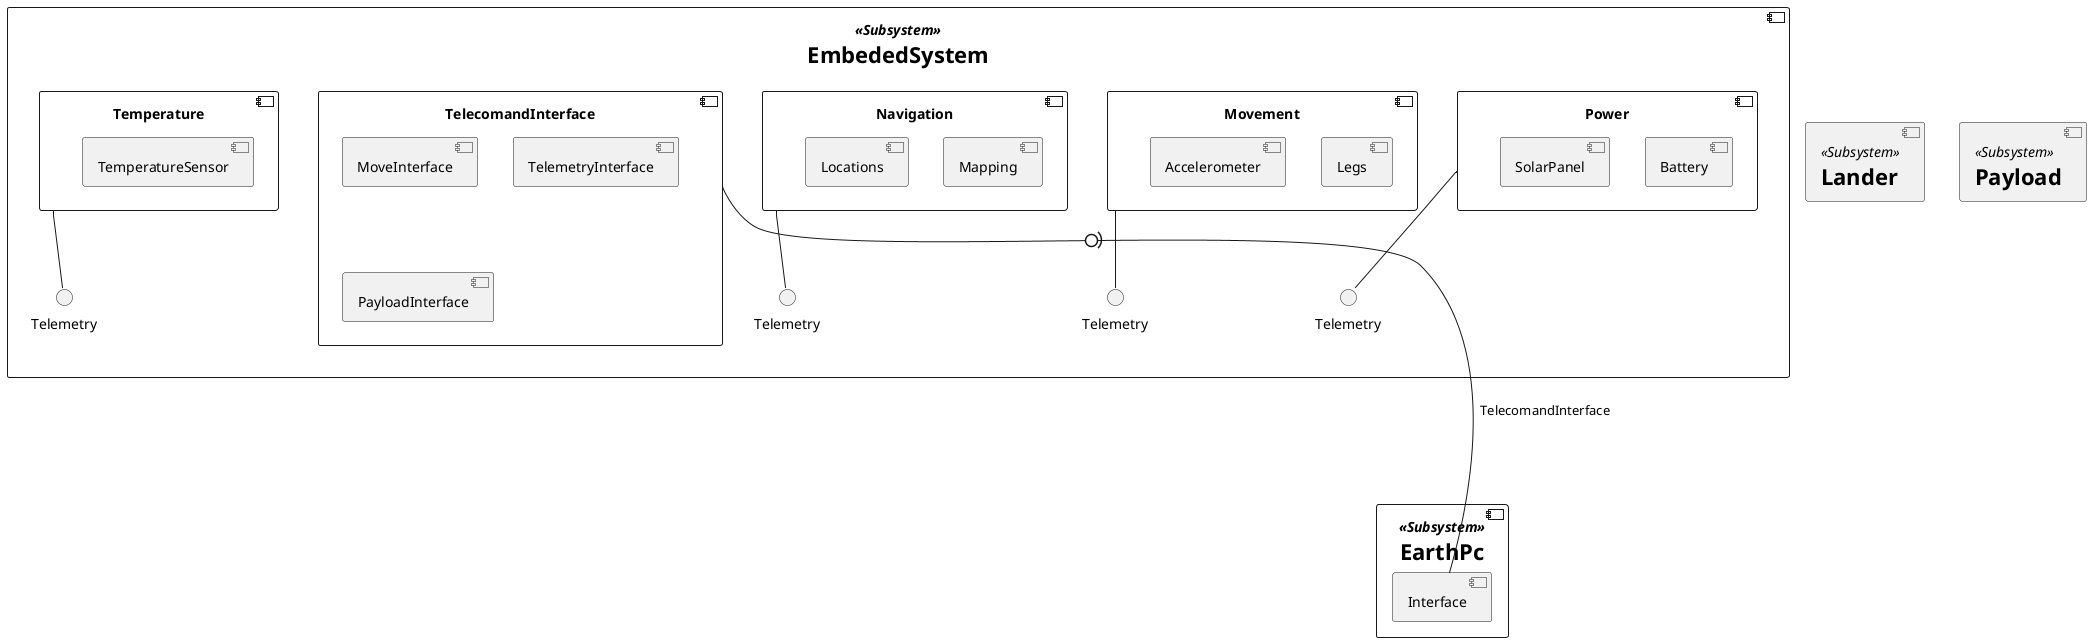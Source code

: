 @startuml "Component Diagram"

component "//<<Subsystem>>//\n=**EmbededSystem**" {
   component "Power" {
      [Battery]
      [SolarPanel]
   }
   component "Movement" {
      [Legs]
      [Accelerometer]
   }
   
   component "Navigation" {
      [Mapping]
      [Locations]
   }

   component "Temperature" {
      [TemperatureSensor]

   }

   component "TelecomandInterface" {
      [MoveInterface]
      [TelemetryInterface]
      [PayloadInterface]
   }

   () Telemetry
   () Telemetry1 as "Telemetry"
   () Telemetry2 as "Telemetry"
   () Telemetry3 as "Telemetry"

}

Component "//<<Subsystem>>//\n=**EarthPc**" {
   component "Interface"
}

Component Lander as "//<<Subsystem>>//\n=**Lander**" {
   
}

Component Payload as "//<<Subsystem>>//\n=**Payload**" {
   
}

TelecomandInterface --0)-- Interface : ""TelecomandInterface""

Telemetry -up- Temperature
Telemetry1 -up- Power
Telemetry2 -up- Movement
Telemetry3 -up- Navigation

' Teleinterface -up- TelecomandInterface
' Teleinterface )-- Interface
' Teleinterface )-- Lander
' Teleinterface )-- Payload
' dummy comment
@enduml